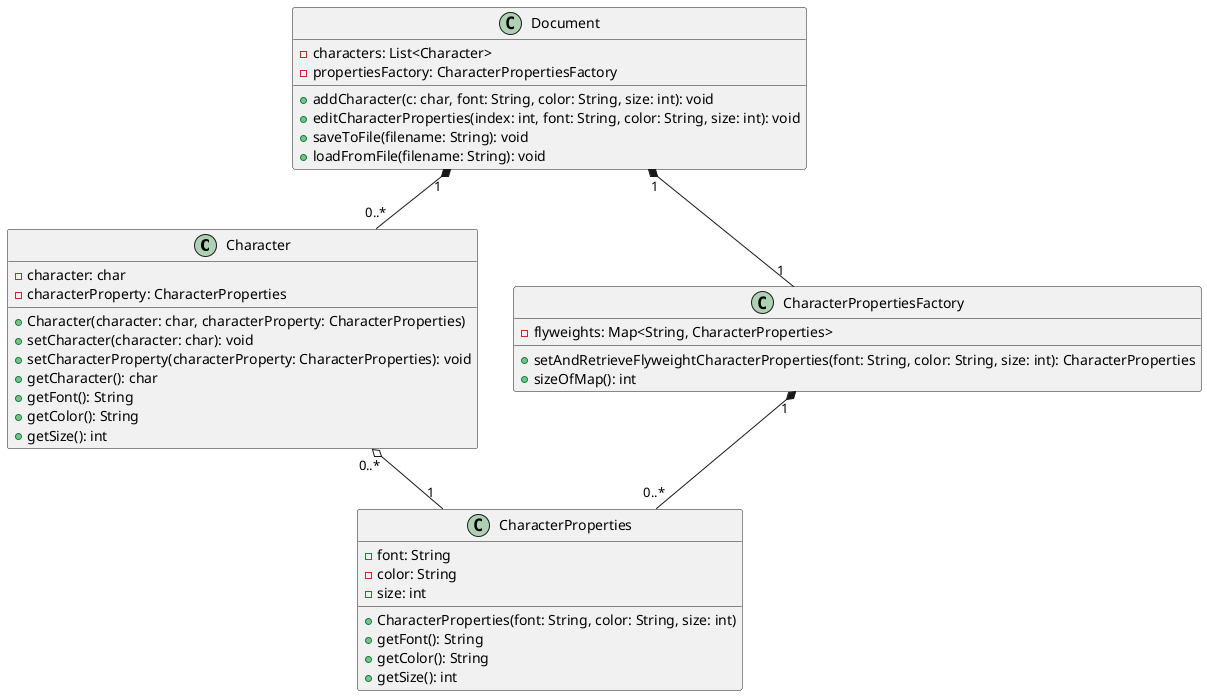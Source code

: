 @startuml

class Character {
    - character: char
    - characterProperty: CharacterProperties

    + Character(character: char, characterProperty: CharacterProperties)
    + setCharacter(character: char): void
    + setCharacterProperty(characterProperty: CharacterProperties): void
    + getCharacter(): char
    + getFont(): String
    + getColor(): String
    + getSize(): int
}

class CharacterProperties {
    - font: String
    - color: String
    - size: int

    + CharacterProperties(font: String, color: String, size: int)
    + getFont(): String
    + getColor(): String
    + getSize(): int
}

class CharacterPropertiesFactory {
    - flyweights: Map<String, CharacterProperties>

    + setAndRetrieveFlyweightCharacterProperties(font: String, color: String, size: int): CharacterProperties
    + sizeOfMap(): int
}

class Document {
    - characters: List<Character>
    - propertiesFactory: CharacterPropertiesFactory

    + addCharacter(c: char, font: String, color: String, size: int): void
    + editCharacterProperties(index: int, font: String, color: String, size: int): void
    + saveToFile(filename: String): void
    + loadFromFile(filename: String): void
}

Character "0..*" o-- "1" CharacterProperties
Document "1" *-- "1" CharacterPropertiesFactory
CharacterPropertiesFactory "1" *-- "0..*" CharacterProperties
Document "1" *-- "0..*" Character

@enduml
